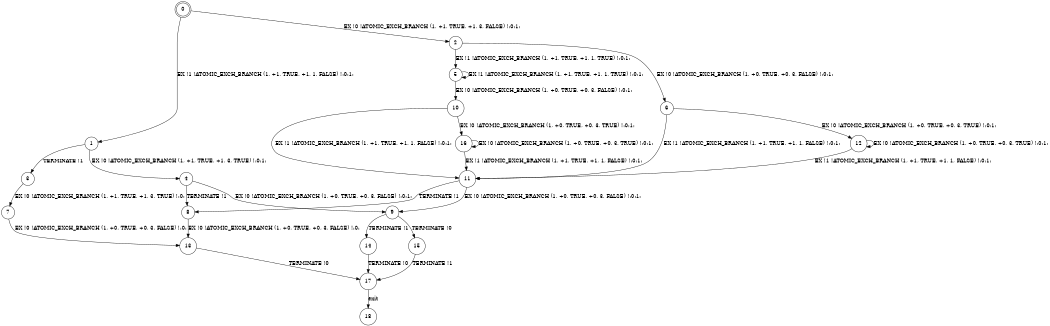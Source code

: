 digraph BCG {
size = "7, 10.5";
center = TRUE;
node [shape = circle];
0 [peripheries = 2];
0 -> 1 [label = "EX !1 !ATOMIC_EXCH_BRANCH (1, +1, TRUE, +1, 1, FALSE) !:0:1:"];
0 -> 2 [label = "EX !0 !ATOMIC_EXCH_BRANCH (1, +1, TRUE, +1, 3, FALSE) !:0:1:"];
1 -> 3 [label = "TERMINATE !1"];
1 -> 4 [label = "EX !0 !ATOMIC_EXCH_BRANCH (1, +1, TRUE, +1, 3, TRUE) !:0:1:"];
2 -> 5 [label = "EX !1 !ATOMIC_EXCH_BRANCH (1, +1, TRUE, +1, 1, TRUE) !:0:1:"];
2 -> 6 [label = "EX !0 !ATOMIC_EXCH_BRANCH (1, +0, TRUE, +0, 3, FALSE) !:0:1:"];
3 -> 7 [label = "EX !0 !ATOMIC_EXCH_BRANCH (1, +1, TRUE, +1, 3, TRUE) !:0:"];
4 -> 8 [label = "TERMINATE !1"];
4 -> 9 [label = "EX !0 !ATOMIC_EXCH_BRANCH (1, +0, TRUE, +0, 3, FALSE) !:0:1:"];
5 -> 5 [label = "EX !1 !ATOMIC_EXCH_BRANCH (1, +1, TRUE, +1, 1, TRUE) !:0:1:"];
5 -> 10 [label = "EX !0 !ATOMIC_EXCH_BRANCH (1, +0, TRUE, +0, 3, FALSE) !:0:1:"];
6 -> 11 [label = "EX !1 !ATOMIC_EXCH_BRANCH (1, +1, TRUE, +1, 1, FALSE) !:0:1:"];
6 -> 12 [label = "EX !0 !ATOMIC_EXCH_BRANCH (1, +0, TRUE, +0, 3, TRUE) !:0:1:"];
7 -> 13 [label = "EX !0 !ATOMIC_EXCH_BRANCH (1, +0, TRUE, +0, 3, FALSE) !:0:"];
8 -> 13 [label = "EX !0 !ATOMIC_EXCH_BRANCH (1, +0, TRUE, +0, 3, FALSE) !:0:"];
9 -> 14 [label = "TERMINATE !1"];
9 -> 15 [label = "TERMINATE !0"];
10 -> 11 [label = "EX !1 !ATOMIC_EXCH_BRANCH (1, +1, TRUE, +1, 1, FALSE) !:0:1:"];
10 -> 16 [label = "EX !0 !ATOMIC_EXCH_BRANCH (1, +0, TRUE, +0, 3, TRUE) !:0:1:"];
11 -> 8 [label = "TERMINATE !1"];
11 -> 9 [label = "EX !0 !ATOMIC_EXCH_BRANCH (1, +0, TRUE, +0, 3, FALSE) !:0:1:"];
12 -> 11 [label = "EX !1 !ATOMIC_EXCH_BRANCH (1, +1, TRUE, +1, 1, FALSE) !:0:1:"];
12 -> 12 [label = "EX !0 !ATOMIC_EXCH_BRANCH (1, +0, TRUE, +0, 3, TRUE) !:0:1:"];
13 -> 17 [label = "TERMINATE !0"];
14 -> 17 [label = "TERMINATE !0"];
15 -> 17 [label = "TERMINATE !1"];
16 -> 11 [label = "EX !1 !ATOMIC_EXCH_BRANCH (1, +1, TRUE, +1, 1, FALSE) !:0:1:"];
16 -> 16 [label = "EX !0 !ATOMIC_EXCH_BRANCH (1, +0, TRUE, +0, 3, TRUE) !:0:1:"];
17 -> 18 [label = "exit"];
}
